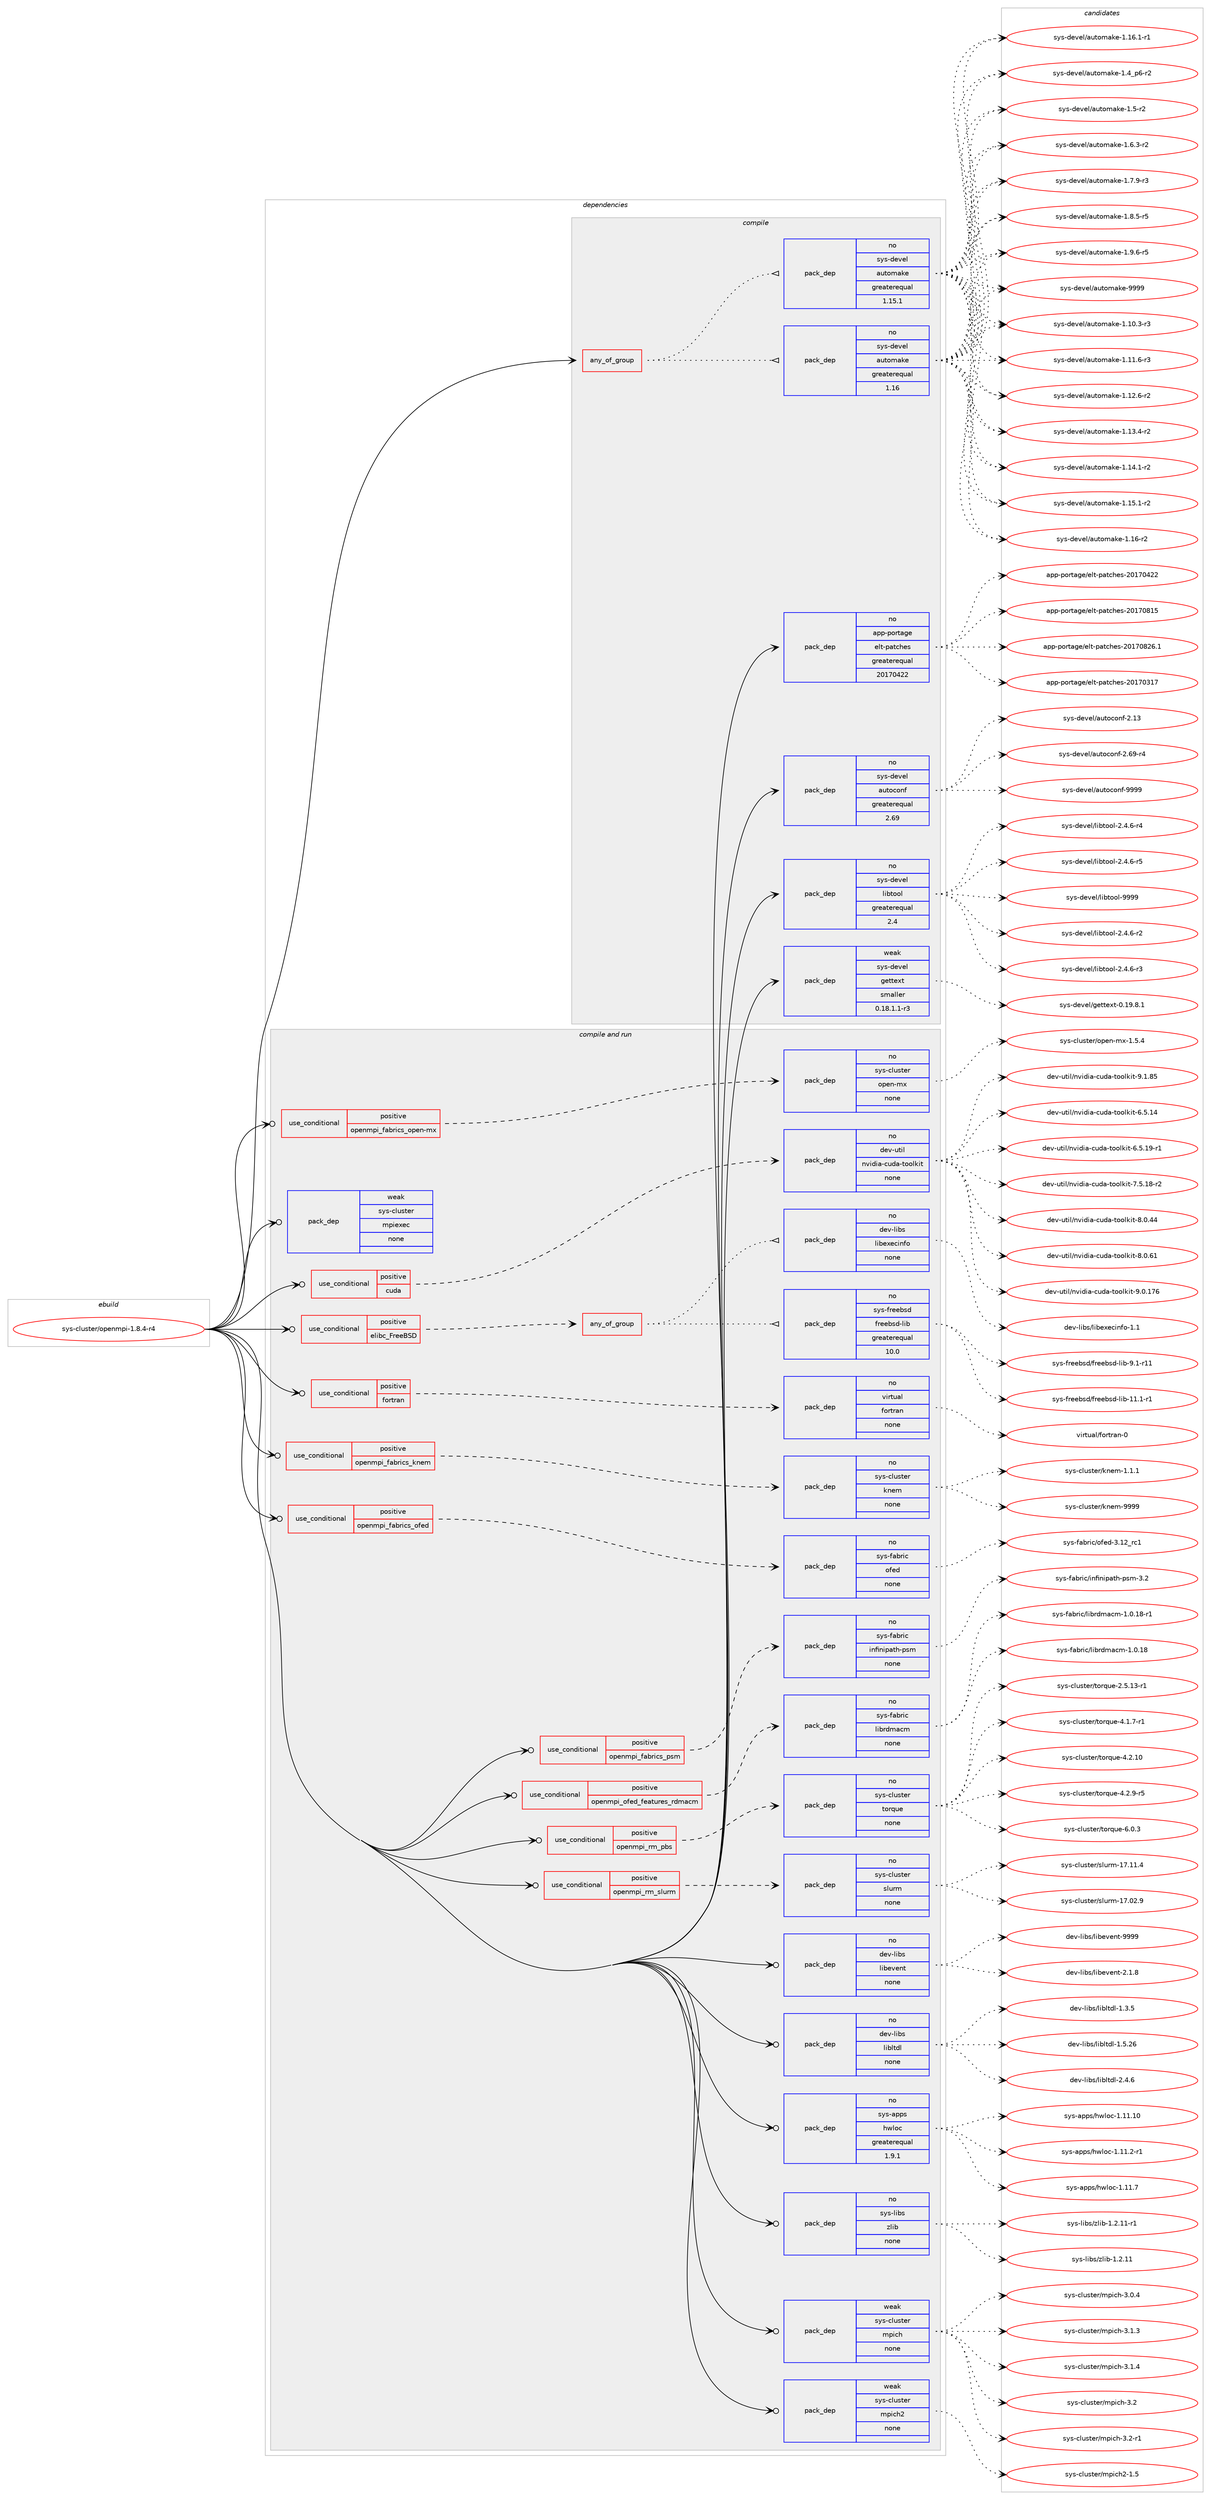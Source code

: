 digraph prolog {

# *************
# Graph options
# *************

newrank=true;
concentrate=true;
compound=true;
graph [rankdir=LR,fontname=Helvetica,fontsize=10,ranksep=1.5];#, ranksep=2.5, nodesep=0.2];
edge  [arrowhead=vee];
node  [fontname=Helvetica,fontsize=10];

# **********
# The ebuild
# **********

subgraph cluster_leftcol {
color=gray;
rank=same;
label=<<i>ebuild</i>>;
id [label="sys-cluster/openmpi-1.8.4-r4", color=red, width=4, href="../sys-cluster/openmpi-1.8.4-r4.svg"];
}

# ****************
# The dependencies
# ****************

subgraph cluster_midcol {
color=gray;
label=<<i>dependencies</i>>;
subgraph cluster_compile {
fillcolor="#eeeeee";
style=filled;
label=<<i>compile</i>>;
subgraph any62 {
dependency6572 [label=<<TABLE BORDER="0" CELLBORDER="1" CELLSPACING="0" CELLPADDING="4"><TR><TD CELLPADDING="10">any_of_group</TD></TR></TABLE>>, shape=none, color=red];subgraph pack5902 {
dependency6573 [label=<<TABLE BORDER="0" CELLBORDER="1" CELLSPACING="0" CELLPADDING="4" WIDTH="220"><TR><TD ROWSPAN="6" CELLPADDING="30">pack_dep</TD></TR><TR><TD WIDTH="110">no</TD></TR><TR><TD>sys-devel</TD></TR><TR><TD>automake</TD></TR><TR><TD>greaterequal</TD></TR><TR><TD>1.16</TD></TR></TABLE>>, shape=none, color=blue];
}
dependency6572:e -> dependency6573:w [weight=20,style="dotted",arrowhead="oinv"];
subgraph pack5903 {
dependency6574 [label=<<TABLE BORDER="0" CELLBORDER="1" CELLSPACING="0" CELLPADDING="4" WIDTH="220"><TR><TD ROWSPAN="6" CELLPADDING="30">pack_dep</TD></TR><TR><TD WIDTH="110">no</TD></TR><TR><TD>sys-devel</TD></TR><TR><TD>automake</TD></TR><TR><TD>greaterequal</TD></TR><TR><TD>1.15.1</TD></TR></TABLE>>, shape=none, color=blue];
}
dependency6572:e -> dependency6574:w [weight=20,style="dotted",arrowhead="oinv"];
}
id:e -> dependency6572:w [weight=20,style="solid",arrowhead="vee"];
subgraph pack5904 {
dependency6575 [label=<<TABLE BORDER="0" CELLBORDER="1" CELLSPACING="0" CELLPADDING="4" WIDTH="220"><TR><TD ROWSPAN="6" CELLPADDING="30">pack_dep</TD></TR><TR><TD WIDTH="110">no</TD></TR><TR><TD>app-portage</TD></TR><TR><TD>elt-patches</TD></TR><TR><TD>greaterequal</TD></TR><TR><TD>20170422</TD></TR></TABLE>>, shape=none, color=blue];
}
id:e -> dependency6575:w [weight=20,style="solid",arrowhead="vee"];
subgraph pack5905 {
dependency6576 [label=<<TABLE BORDER="0" CELLBORDER="1" CELLSPACING="0" CELLPADDING="4" WIDTH="220"><TR><TD ROWSPAN="6" CELLPADDING="30">pack_dep</TD></TR><TR><TD WIDTH="110">no</TD></TR><TR><TD>sys-devel</TD></TR><TR><TD>autoconf</TD></TR><TR><TD>greaterequal</TD></TR><TR><TD>2.69</TD></TR></TABLE>>, shape=none, color=blue];
}
id:e -> dependency6576:w [weight=20,style="solid",arrowhead="vee"];
subgraph pack5906 {
dependency6577 [label=<<TABLE BORDER="0" CELLBORDER="1" CELLSPACING="0" CELLPADDING="4" WIDTH="220"><TR><TD ROWSPAN="6" CELLPADDING="30">pack_dep</TD></TR><TR><TD WIDTH="110">no</TD></TR><TR><TD>sys-devel</TD></TR><TR><TD>libtool</TD></TR><TR><TD>greaterequal</TD></TR><TR><TD>2.4</TD></TR></TABLE>>, shape=none, color=blue];
}
id:e -> dependency6577:w [weight=20,style="solid",arrowhead="vee"];
subgraph pack5907 {
dependency6578 [label=<<TABLE BORDER="0" CELLBORDER="1" CELLSPACING="0" CELLPADDING="4" WIDTH="220"><TR><TD ROWSPAN="6" CELLPADDING="30">pack_dep</TD></TR><TR><TD WIDTH="110">weak</TD></TR><TR><TD>sys-devel</TD></TR><TR><TD>gettext</TD></TR><TR><TD>smaller</TD></TR><TR><TD>0.18.1.1-r3</TD></TR></TABLE>>, shape=none, color=blue];
}
id:e -> dependency6578:w [weight=20,style="solid",arrowhead="vee"];
}
subgraph cluster_compileandrun {
fillcolor="#eeeeee";
style=filled;
label=<<i>compile and run</i>>;
subgraph cond609 {
dependency6579 [label=<<TABLE BORDER="0" CELLBORDER="1" CELLSPACING="0" CELLPADDING="4"><TR><TD ROWSPAN="3" CELLPADDING="10">use_conditional</TD></TR><TR><TD>positive</TD></TR><TR><TD>cuda</TD></TR></TABLE>>, shape=none, color=red];
subgraph pack5908 {
dependency6580 [label=<<TABLE BORDER="0" CELLBORDER="1" CELLSPACING="0" CELLPADDING="4" WIDTH="220"><TR><TD ROWSPAN="6" CELLPADDING="30">pack_dep</TD></TR><TR><TD WIDTH="110">no</TD></TR><TR><TD>dev-util</TD></TR><TR><TD>nvidia-cuda-toolkit</TD></TR><TR><TD>none</TD></TR><TR><TD></TD></TR></TABLE>>, shape=none, color=blue];
}
dependency6579:e -> dependency6580:w [weight=20,style="dashed",arrowhead="vee"];
}
id:e -> dependency6579:w [weight=20,style="solid",arrowhead="odotvee"];
subgraph cond610 {
dependency6581 [label=<<TABLE BORDER="0" CELLBORDER="1" CELLSPACING="0" CELLPADDING="4"><TR><TD ROWSPAN="3" CELLPADDING="10">use_conditional</TD></TR><TR><TD>positive</TD></TR><TR><TD>elibc_FreeBSD</TD></TR></TABLE>>, shape=none, color=red];
subgraph any63 {
dependency6582 [label=<<TABLE BORDER="0" CELLBORDER="1" CELLSPACING="0" CELLPADDING="4"><TR><TD CELLPADDING="10">any_of_group</TD></TR></TABLE>>, shape=none, color=red];subgraph pack5909 {
dependency6583 [label=<<TABLE BORDER="0" CELLBORDER="1" CELLSPACING="0" CELLPADDING="4" WIDTH="220"><TR><TD ROWSPAN="6" CELLPADDING="30">pack_dep</TD></TR><TR><TD WIDTH="110">no</TD></TR><TR><TD>dev-libs</TD></TR><TR><TD>libexecinfo</TD></TR><TR><TD>none</TD></TR><TR><TD></TD></TR></TABLE>>, shape=none, color=blue];
}
dependency6582:e -> dependency6583:w [weight=20,style="dotted",arrowhead="oinv"];
subgraph pack5910 {
dependency6584 [label=<<TABLE BORDER="0" CELLBORDER="1" CELLSPACING="0" CELLPADDING="4" WIDTH="220"><TR><TD ROWSPAN="6" CELLPADDING="30">pack_dep</TD></TR><TR><TD WIDTH="110">no</TD></TR><TR><TD>sys-freebsd</TD></TR><TR><TD>freebsd-lib</TD></TR><TR><TD>greaterequal</TD></TR><TR><TD>10.0</TD></TR></TABLE>>, shape=none, color=blue];
}
dependency6582:e -> dependency6584:w [weight=20,style="dotted",arrowhead="oinv"];
}
dependency6581:e -> dependency6582:w [weight=20,style="dashed",arrowhead="vee"];
}
id:e -> dependency6581:w [weight=20,style="solid",arrowhead="odotvee"];
subgraph cond611 {
dependency6585 [label=<<TABLE BORDER="0" CELLBORDER="1" CELLSPACING="0" CELLPADDING="4"><TR><TD ROWSPAN="3" CELLPADDING="10">use_conditional</TD></TR><TR><TD>positive</TD></TR><TR><TD>fortran</TD></TR></TABLE>>, shape=none, color=red];
subgraph pack5911 {
dependency6586 [label=<<TABLE BORDER="0" CELLBORDER="1" CELLSPACING="0" CELLPADDING="4" WIDTH="220"><TR><TD ROWSPAN="6" CELLPADDING="30">pack_dep</TD></TR><TR><TD WIDTH="110">no</TD></TR><TR><TD>virtual</TD></TR><TR><TD>fortran</TD></TR><TR><TD>none</TD></TR><TR><TD></TD></TR></TABLE>>, shape=none, color=blue];
}
dependency6585:e -> dependency6586:w [weight=20,style="dashed",arrowhead="vee"];
}
id:e -> dependency6585:w [weight=20,style="solid",arrowhead="odotvee"];
subgraph cond612 {
dependency6587 [label=<<TABLE BORDER="0" CELLBORDER="1" CELLSPACING="0" CELLPADDING="4"><TR><TD ROWSPAN="3" CELLPADDING="10">use_conditional</TD></TR><TR><TD>positive</TD></TR><TR><TD>openmpi_fabrics_knem</TD></TR></TABLE>>, shape=none, color=red];
subgraph pack5912 {
dependency6588 [label=<<TABLE BORDER="0" CELLBORDER="1" CELLSPACING="0" CELLPADDING="4" WIDTH="220"><TR><TD ROWSPAN="6" CELLPADDING="30">pack_dep</TD></TR><TR><TD WIDTH="110">no</TD></TR><TR><TD>sys-cluster</TD></TR><TR><TD>knem</TD></TR><TR><TD>none</TD></TR><TR><TD></TD></TR></TABLE>>, shape=none, color=blue];
}
dependency6587:e -> dependency6588:w [weight=20,style="dashed",arrowhead="vee"];
}
id:e -> dependency6587:w [weight=20,style="solid",arrowhead="odotvee"];
subgraph cond613 {
dependency6589 [label=<<TABLE BORDER="0" CELLBORDER="1" CELLSPACING="0" CELLPADDING="4"><TR><TD ROWSPAN="3" CELLPADDING="10">use_conditional</TD></TR><TR><TD>positive</TD></TR><TR><TD>openmpi_fabrics_ofed</TD></TR></TABLE>>, shape=none, color=red];
subgraph pack5913 {
dependency6590 [label=<<TABLE BORDER="0" CELLBORDER="1" CELLSPACING="0" CELLPADDING="4" WIDTH="220"><TR><TD ROWSPAN="6" CELLPADDING="30">pack_dep</TD></TR><TR><TD WIDTH="110">no</TD></TR><TR><TD>sys-fabric</TD></TR><TR><TD>ofed</TD></TR><TR><TD>none</TD></TR><TR><TD></TD></TR></TABLE>>, shape=none, color=blue];
}
dependency6589:e -> dependency6590:w [weight=20,style="dashed",arrowhead="vee"];
}
id:e -> dependency6589:w [weight=20,style="solid",arrowhead="odotvee"];
subgraph cond614 {
dependency6591 [label=<<TABLE BORDER="0" CELLBORDER="1" CELLSPACING="0" CELLPADDING="4"><TR><TD ROWSPAN="3" CELLPADDING="10">use_conditional</TD></TR><TR><TD>positive</TD></TR><TR><TD>openmpi_fabrics_open-mx</TD></TR></TABLE>>, shape=none, color=red];
subgraph pack5914 {
dependency6592 [label=<<TABLE BORDER="0" CELLBORDER="1" CELLSPACING="0" CELLPADDING="4" WIDTH="220"><TR><TD ROWSPAN="6" CELLPADDING="30">pack_dep</TD></TR><TR><TD WIDTH="110">no</TD></TR><TR><TD>sys-cluster</TD></TR><TR><TD>open-mx</TD></TR><TR><TD>none</TD></TR><TR><TD></TD></TR></TABLE>>, shape=none, color=blue];
}
dependency6591:e -> dependency6592:w [weight=20,style="dashed",arrowhead="vee"];
}
id:e -> dependency6591:w [weight=20,style="solid",arrowhead="odotvee"];
subgraph cond615 {
dependency6593 [label=<<TABLE BORDER="0" CELLBORDER="1" CELLSPACING="0" CELLPADDING="4"><TR><TD ROWSPAN="3" CELLPADDING="10">use_conditional</TD></TR><TR><TD>positive</TD></TR><TR><TD>openmpi_fabrics_psm</TD></TR></TABLE>>, shape=none, color=red];
subgraph pack5915 {
dependency6594 [label=<<TABLE BORDER="0" CELLBORDER="1" CELLSPACING="0" CELLPADDING="4" WIDTH="220"><TR><TD ROWSPAN="6" CELLPADDING="30">pack_dep</TD></TR><TR><TD WIDTH="110">no</TD></TR><TR><TD>sys-fabric</TD></TR><TR><TD>infinipath-psm</TD></TR><TR><TD>none</TD></TR><TR><TD></TD></TR></TABLE>>, shape=none, color=blue];
}
dependency6593:e -> dependency6594:w [weight=20,style="dashed",arrowhead="vee"];
}
id:e -> dependency6593:w [weight=20,style="solid",arrowhead="odotvee"];
subgraph cond616 {
dependency6595 [label=<<TABLE BORDER="0" CELLBORDER="1" CELLSPACING="0" CELLPADDING="4"><TR><TD ROWSPAN="3" CELLPADDING="10">use_conditional</TD></TR><TR><TD>positive</TD></TR><TR><TD>openmpi_ofed_features_rdmacm</TD></TR></TABLE>>, shape=none, color=red];
subgraph pack5916 {
dependency6596 [label=<<TABLE BORDER="0" CELLBORDER="1" CELLSPACING="0" CELLPADDING="4" WIDTH="220"><TR><TD ROWSPAN="6" CELLPADDING="30">pack_dep</TD></TR><TR><TD WIDTH="110">no</TD></TR><TR><TD>sys-fabric</TD></TR><TR><TD>librdmacm</TD></TR><TR><TD>none</TD></TR><TR><TD></TD></TR></TABLE>>, shape=none, color=blue];
}
dependency6595:e -> dependency6596:w [weight=20,style="dashed",arrowhead="vee"];
}
id:e -> dependency6595:w [weight=20,style="solid",arrowhead="odotvee"];
subgraph cond617 {
dependency6597 [label=<<TABLE BORDER="0" CELLBORDER="1" CELLSPACING="0" CELLPADDING="4"><TR><TD ROWSPAN="3" CELLPADDING="10">use_conditional</TD></TR><TR><TD>positive</TD></TR><TR><TD>openmpi_rm_pbs</TD></TR></TABLE>>, shape=none, color=red];
subgraph pack5917 {
dependency6598 [label=<<TABLE BORDER="0" CELLBORDER="1" CELLSPACING="0" CELLPADDING="4" WIDTH="220"><TR><TD ROWSPAN="6" CELLPADDING="30">pack_dep</TD></TR><TR><TD WIDTH="110">no</TD></TR><TR><TD>sys-cluster</TD></TR><TR><TD>torque</TD></TR><TR><TD>none</TD></TR><TR><TD></TD></TR></TABLE>>, shape=none, color=blue];
}
dependency6597:e -> dependency6598:w [weight=20,style="dashed",arrowhead="vee"];
}
id:e -> dependency6597:w [weight=20,style="solid",arrowhead="odotvee"];
subgraph cond618 {
dependency6599 [label=<<TABLE BORDER="0" CELLBORDER="1" CELLSPACING="0" CELLPADDING="4"><TR><TD ROWSPAN="3" CELLPADDING="10">use_conditional</TD></TR><TR><TD>positive</TD></TR><TR><TD>openmpi_rm_slurm</TD></TR></TABLE>>, shape=none, color=red];
subgraph pack5918 {
dependency6600 [label=<<TABLE BORDER="0" CELLBORDER="1" CELLSPACING="0" CELLPADDING="4" WIDTH="220"><TR><TD ROWSPAN="6" CELLPADDING="30">pack_dep</TD></TR><TR><TD WIDTH="110">no</TD></TR><TR><TD>sys-cluster</TD></TR><TR><TD>slurm</TD></TR><TR><TD>none</TD></TR><TR><TD></TD></TR></TABLE>>, shape=none, color=blue];
}
dependency6599:e -> dependency6600:w [weight=20,style="dashed",arrowhead="vee"];
}
id:e -> dependency6599:w [weight=20,style="solid",arrowhead="odotvee"];
subgraph pack5919 {
dependency6601 [label=<<TABLE BORDER="0" CELLBORDER="1" CELLSPACING="0" CELLPADDING="4" WIDTH="220"><TR><TD ROWSPAN="6" CELLPADDING="30">pack_dep</TD></TR><TR><TD WIDTH="110">no</TD></TR><TR><TD>dev-libs</TD></TR><TR><TD>libevent</TD></TR><TR><TD>none</TD></TR><TR><TD></TD></TR></TABLE>>, shape=none, color=blue];
}
id:e -> dependency6601:w [weight=20,style="solid",arrowhead="odotvee"];
subgraph pack5920 {
dependency6602 [label=<<TABLE BORDER="0" CELLBORDER="1" CELLSPACING="0" CELLPADDING="4" WIDTH="220"><TR><TD ROWSPAN="6" CELLPADDING="30">pack_dep</TD></TR><TR><TD WIDTH="110">no</TD></TR><TR><TD>dev-libs</TD></TR><TR><TD>libltdl</TD></TR><TR><TD>none</TD></TR><TR><TD></TD></TR></TABLE>>, shape=none, color=blue];
}
id:e -> dependency6602:w [weight=20,style="solid",arrowhead="odotvee"];
subgraph pack5921 {
dependency6603 [label=<<TABLE BORDER="0" CELLBORDER="1" CELLSPACING="0" CELLPADDING="4" WIDTH="220"><TR><TD ROWSPAN="6" CELLPADDING="30">pack_dep</TD></TR><TR><TD WIDTH="110">no</TD></TR><TR><TD>sys-apps</TD></TR><TR><TD>hwloc</TD></TR><TR><TD>greaterequal</TD></TR><TR><TD>1.9.1</TD></TR></TABLE>>, shape=none, color=blue];
}
id:e -> dependency6603:w [weight=20,style="solid",arrowhead="odotvee"];
subgraph pack5922 {
dependency6604 [label=<<TABLE BORDER="0" CELLBORDER="1" CELLSPACING="0" CELLPADDING="4" WIDTH="220"><TR><TD ROWSPAN="6" CELLPADDING="30">pack_dep</TD></TR><TR><TD WIDTH="110">no</TD></TR><TR><TD>sys-libs</TD></TR><TR><TD>zlib</TD></TR><TR><TD>none</TD></TR><TR><TD></TD></TR></TABLE>>, shape=none, color=blue];
}
id:e -> dependency6604:w [weight=20,style="solid",arrowhead="odotvee"];
subgraph pack5923 {
dependency6605 [label=<<TABLE BORDER="0" CELLBORDER="1" CELLSPACING="0" CELLPADDING="4" WIDTH="220"><TR><TD ROWSPAN="6" CELLPADDING="30">pack_dep</TD></TR><TR><TD WIDTH="110">weak</TD></TR><TR><TD>sys-cluster</TD></TR><TR><TD>mpich</TD></TR><TR><TD>none</TD></TR><TR><TD></TD></TR></TABLE>>, shape=none, color=blue];
}
id:e -> dependency6605:w [weight=20,style="solid",arrowhead="odotvee"];
subgraph pack5924 {
dependency6606 [label=<<TABLE BORDER="0" CELLBORDER="1" CELLSPACING="0" CELLPADDING="4" WIDTH="220"><TR><TD ROWSPAN="6" CELLPADDING="30">pack_dep</TD></TR><TR><TD WIDTH="110">weak</TD></TR><TR><TD>sys-cluster</TD></TR><TR><TD>mpich2</TD></TR><TR><TD>none</TD></TR><TR><TD></TD></TR></TABLE>>, shape=none, color=blue];
}
id:e -> dependency6606:w [weight=20,style="solid",arrowhead="odotvee"];
subgraph pack5925 {
dependency6607 [label=<<TABLE BORDER="0" CELLBORDER="1" CELLSPACING="0" CELLPADDING="4" WIDTH="220"><TR><TD ROWSPAN="6" CELLPADDING="30">pack_dep</TD></TR><TR><TD WIDTH="110">weak</TD></TR><TR><TD>sys-cluster</TD></TR><TR><TD>mpiexec</TD></TR><TR><TD>none</TD></TR><TR><TD></TD></TR></TABLE>>, shape=none, color=blue];
}
id:e -> dependency6607:w [weight=20,style="solid",arrowhead="odotvee"];
}
subgraph cluster_run {
fillcolor="#eeeeee";
style=filled;
label=<<i>run</i>>;
}
}

# **************
# The candidates
# **************

subgraph cluster_choices {
rank=same;
color=gray;
label=<<i>candidates</i>>;

subgraph choice5902 {
color=black;
nodesep=1;
choice11512111545100101118101108479711711611110997107101454946494846514511451 [label="sys-devel/automake-1.10.3-r3", color=red, width=4,href="../sys-devel/automake-1.10.3-r3.svg"];
choice11512111545100101118101108479711711611110997107101454946494946544511451 [label="sys-devel/automake-1.11.6-r3", color=red, width=4,href="../sys-devel/automake-1.11.6-r3.svg"];
choice11512111545100101118101108479711711611110997107101454946495046544511450 [label="sys-devel/automake-1.12.6-r2", color=red, width=4,href="../sys-devel/automake-1.12.6-r2.svg"];
choice11512111545100101118101108479711711611110997107101454946495146524511450 [label="sys-devel/automake-1.13.4-r2", color=red, width=4,href="../sys-devel/automake-1.13.4-r2.svg"];
choice11512111545100101118101108479711711611110997107101454946495246494511450 [label="sys-devel/automake-1.14.1-r2", color=red, width=4,href="../sys-devel/automake-1.14.1-r2.svg"];
choice11512111545100101118101108479711711611110997107101454946495346494511450 [label="sys-devel/automake-1.15.1-r2", color=red, width=4,href="../sys-devel/automake-1.15.1-r2.svg"];
choice1151211154510010111810110847971171161111099710710145494649544511450 [label="sys-devel/automake-1.16-r2", color=red, width=4,href="../sys-devel/automake-1.16-r2.svg"];
choice11512111545100101118101108479711711611110997107101454946495446494511449 [label="sys-devel/automake-1.16.1-r1", color=red, width=4,href="../sys-devel/automake-1.16.1-r1.svg"];
choice115121115451001011181011084797117116111109971071014549465295112544511450 [label="sys-devel/automake-1.4_p6-r2", color=red, width=4,href="../sys-devel/automake-1.4_p6-r2.svg"];
choice11512111545100101118101108479711711611110997107101454946534511450 [label="sys-devel/automake-1.5-r2", color=red, width=4,href="../sys-devel/automake-1.5-r2.svg"];
choice115121115451001011181011084797117116111109971071014549465446514511450 [label="sys-devel/automake-1.6.3-r2", color=red, width=4,href="../sys-devel/automake-1.6.3-r2.svg"];
choice115121115451001011181011084797117116111109971071014549465546574511451 [label="sys-devel/automake-1.7.9-r3", color=red, width=4,href="../sys-devel/automake-1.7.9-r3.svg"];
choice115121115451001011181011084797117116111109971071014549465646534511453 [label="sys-devel/automake-1.8.5-r5", color=red, width=4,href="../sys-devel/automake-1.8.5-r5.svg"];
choice115121115451001011181011084797117116111109971071014549465746544511453 [label="sys-devel/automake-1.9.6-r5", color=red, width=4,href="../sys-devel/automake-1.9.6-r5.svg"];
choice115121115451001011181011084797117116111109971071014557575757 [label="sys-devel/automake-9999", color=red, width=4,href="../sys-devel/automake-9999.svg"];
dependency6573:e -> choice11512111545100101118101108479711711611110997107101454946494846514511451:w [style=dotted,weight="100"];
dependency6573:e -> choice11512111545100101118101108479711711611110997107101454946494946544511451:w [style=dotted,weight="100"];
dependency6573:e -> choice11512111545100101118101108479711711611110997107101454946495046544511450:w [style=dotted,weight="100"];
dependency6573:e -> choice11512111545100101118101108479711711611110997107101454946495146524511450:w [style=dotted,weight="100"];
dependency6573:e -> choice11512111545100101118101108479711711611110997107101454946495246494511450:w [style=dotted,weight="100"];
dependency6573:e -> choice11512111545100101118101108479711711611110997107101454946495346494511450:w [style=dotted,weight="100"];
dependency6573:e -> choice1151211154510010111810110847971171161111099710710145494649544511450:w [style=dotted,weight="100"];
dependency6573:e -> choice11512111545100101118101108479711711611110997107101454946495446494511449:w [style=dotted,weight="100"];
dependency6573:e -> choice115121115451001011181011084797117116111109971071014549465295112544511450:w [style=dotted,weight="100"];
dependency6573:e -> choice11512111545100101118101108479711711611110997107101454946534511450:w [style=dotted,weight="100"];
dependency6573:e -> choice115121115451001011181011084797117116111109971071014549465446514511450:w [style=dotted,weight="100"];
dependency6573:e -> choice115121115451001011181011084797117116111109971071014549465546574511451:w [style=dotted,weight="100"];
dependency6573:e -> choice115121115451001011181011084797117116111109971071014549465646534511453:w [style=dotted,weight="100"];
dependency6573:e -> choice115121115451001011181011084797117116111109971071014549465746544511453:w [style=dotted,weight="100"];
dependency6573:e -> choice115121115451001011181011084797117116111109971071014557575757:w [style=dotted,weight="100"];
}
subgraph choice5903 {
color=black;
nodesep=1;
choice11512111545100101118101108479711711611110997107101454946494846514511451 [label="sys-devel/automake-1.10.3-r3", color=red, width=4,href="../sys-devel/automake-1.10.3-r3.svg"];
choice11512111545100101118101108479711711611110997107101454946494946544511451 [label="sys-devel/automake-1.11.6-r3", color=red, width=4,href="../sys-devel/automake-1.11.6-r3.svg"];
choice11512111545100101118101108479711711611110997107101454946495046544511450 [label="sys-devel/automake-1.12.6-r2", color=red, width=4,href="../sys-devel/automake-1.12.6-r2.svg"];
choice11512111545100101118101108479711711611110997107101454946495146524511450 [label="sys-devel/automake-1.13.4-r2", color=red, width=4,href="../sys-devel/automake-1.13.4-r2.svg"];
choice11512111545100101118101108479711711611110997107101454946495246494511450 [label="sys-devel/automake-1.14.1-r2", color=red, width=4,href="../sys-devel/automake-1.14.1-r2.svg"];
choice11512111545100101118101108479711711611110997107101454946495346494511450 [label="sys-devel/automake-1.15.1-r2", color=red, width=4,href="../sys-devel/automake-1.15.1-r2.svg"];
choice1151211154510010111810110847971171161111099710710145494649544511450 [label="sys-devel/automake-1.16-r2", color=red, width=4,href="../sys-devel/automake-1.16-r2.svg"];
choice11512111545100101118101108479711711611110997107101454946495446494511449 [label="sys-devel/automake-1.16.1-r1", color=red, width=4,href="../sys-devel/automake-1.16.1-r1.svg"];
choice115121115451001011181011084797117116111109971071014549465295112544511450 [label="sys-devel/automake-1.4_p6-r2", color=red, width=4,href="../sys-devel/automake-1.4_p6-r2.svg"];
choice11512111545100101118101108479711711611110997107101454946534511450 [label="sys-devel/automake-1.5-r2", color=red, width=4,href="../sys-devel/automake-1.5-r2.svg"];
choice115121115451001011181011084797117116111109971071014549465446514511450 [label="sys-devel/automake-1.6.3-r2", color=red, width=4,href="../sys-devel/automake-1.6.3-r2.svg"];
choice115121115451001011181011084797117116111109971071014549465546574511451 [label="sys-devel/automake-1.7.9-r3", color=red, width=4,href="../sys-devel/automake-1.7.9-r3.svg"];
choice115121115451001011181011084797117116111109971071014549465646534511453 [label="sys-devel/automake-1.8.5-r5", color=red, width=4,href="../sys-devel/automake-1.8.5-r5.svg"];
choice115121115451001011181011084797117116111109971071014549465746544511453 [label="sys-devel/automake-1.9.6-r5", color=red, width=4,href="../sys-devel/automake-1.9.6-r5.svg"];
choice115121115451001011181011084797117116111109971071014557575757 [label="sys-devel/automake-9999", color=red, width=4,href="../sys-devel/automake-9999.svg"];
dependency6574:e -> choice11512111545100101118101108479711711611110997107101454946494846514511451:w [style=dotted,weight="100"];
dependency6574:e -> choice11512111545100101118101108479711711611110997107101454946494946544511451:w [style=dotted,weight="100"];
dependency6574:e -> choice11512111545100101118101108479711711611110997107101454946495046544511450:w [style=dotted,weight="100"];
dependency6574:e -> choice11512111545100101118101108479711711611110997107101454946495146524511450:w [style=dotted,weight="100"];
dependency6574:e -> choice11512111545100101118101108479711711611110997107101454946495246494511450:w [style=dotted,weight="100"];
dependency6574:e -> choice11512111545100101118101108479711711611110997107101454946495346494511450:w [style=dotted,weight="100"];
dependency6574:e -> choice1151211154510010111810110847971171161111099710710145494649544511450:w [style=dotted,weight="100"];
dependency6574:e -> choice11512111545100101118101108479711711611110997107101454946495446494511449:w [style=dotted,weight="100"];
dependency6574:e -> choice115121115451001011181011084797117116111109971071014549465295112544511450:w [style=dotted,weight="100"];
dependency6574:e -> choice11512111545100101118101108479711711611110997107101454946534511450:w [style=dotted,weight="100"];
dependency6574:e -> choice115121115451001011181011084797117116111109971071014549465446514511450:w [style=dotted,weight="100"];
dependency6574:e -> choice115121115451001011181011084797117116111109971071014549465546574511451:w [style=dotted,weight="100"];
dependency6574:e -> choice115121115451001011181011084797117116111109971071014549465646534511453:w [style=dotted,weight="100"];
dependency6574:e -> choice115121115451001011181011084797117116111109971071014549465746544511453:w [style=dotted,weight="100"];
dependency6574:e -> choice115121115451001011181011084797117116111109971071014557575757:w [style=dotted,weight="100"];
}
subgraph choice5904 {
color=black;
nodesep=1;
choice97112112451121111141169710310147101108116451129711699104101115455048495548514955 [label="app-portage/elt-patches-20170317", color=red, width=4,href="../app-portage/elt-patches-20170317.svg"];
choice97112112451121111141169710310147101108116451129711699104101115455048495548525050 [label="app-portage/elt-patches-20170422", color=red, width=4,href="../app-portage/elt-patches-20170422.svg"];
choice97112112451121111141169710310147101108116451129711699104101115455048495548564953 [label="app-portage/elt-patches-20170815", color=red, width=4,href="../app-portage/elt-patches-20170815.svg"];
choice971121124511211111411697103101471011081164511297116991041011154550484955485650544649 [label="app-portage/elt-patches-20170826.1", color=red, width=4,href="../app-portage/elt-patches-20170826.1.svg"];
dependency6575:e -> choice97112112451121111141169710310147101108116451129711699104101115455048495548514955:w [style=dotted,weight="100"];
dependency6575:e -> choice97112112451121111141169710310147101108116451129711699104101115455048495548525050:w [style=dotted,weight="100"];
dependency6575:e -> choice97112112451121111141169710310147101108116451129711699104101115455048495548564953:w [style=dotted,weight="100"];
dependency6575:e -> choice971121124511211111411697103101471011081164511297116991041011154550484955485650544649:w [style=dotted,weight="100"];
}
subgraph choice5905 {
color=black;
nodesep=1;
choice115121115451001011181011084797117116111991111101024550464951 [label="sys-devel/autoconf-2.13", color=red, width=4,href="../sys-devel/autoconf-2.13.svg"];
choice1151211154510010111810110847971171161119911111010245504654574511452 [label="sys-devel/autoconf-2.69-r4", color=red, width=4,href="../sys-devel/autoconf-2.69-r4.svg"];
choice115121115451001011181011084797117116111991111101024557575757 [label="sys-devel/autoconf-9999", color=red, width=4,href="../sys-devel/autoconf-9999.svg"];
dependency6576:e -> choice115121115451001011181011084797117116111991111101024550464951:w [style=dotted,weight="100"];
dependency6576:e -> choice1151211154510010111810110847971171161119911111010245504654574511452:w [style=dotted,weight="100"];
dependency6576:e -> choice115121115451001011181011084797117116111991111101024557575757:w [style=dotted,weight="100"];
}
subgraph choice5906 {
color=black;
nodesep=1;
choice1151211154510010111810110847108105981161111111084550465246544511450 [label="sys-devel/libtool-2.4.6-r2", color=red, width=4,href="../sys-devel/libtool-2.4.6-r2.svg"];
choice1151211154510010111810110847108105981161111111084550465246544511451 [label="sys-devel/libtool-2.4.6-r3", color=red, width=4,href="../sys-devel/libtool-2.4.6-r3.svg"];
choice1151211154510010111810110847108105981161111111084550465246544511452 [label="sys-devel/libtool-2.4.6-r4", color=red, width=4,href="../sys-devel/libtool-2.4.6-r4.svg"];
choice1151211154510010111810110847108105981161111111084550465246544511453 [label="sys-devel/libtool-2.4.6-r5", color=red, width=4,href="../sys-devel/libtool-2.4.6-r5.svg"];
choice1151211154510010111810110847108105981161111111084557575757 [label="sys-devel/libtool-9999", color=red, width=4,href="../sys-devel/libtool-9999.svg"];
dependency6577:e -> choice1151211154510010111810110847108105981161111111084550465246544511450:w [style=dotted,weight="100"];
dependency6577:e -> choice1151211154510010111810110847108105981161111111084550465246544511451:w [style=dotted,weight="100"];
dependency6577:e -> choice1151211154510010111810110847108105981161111111084550465246544511452:w [style=dotted,weight="100"];
dependency6577:e -> choice1151211154510010111810110847108105981161111111084550465246544511453:w [style=dotted,weight="100"];
dependency6577:e -> choice1151211154510010111810110847108105981161111111084557575757:w [style=dotted,weight="100"];
}
subgraph choice5907 {
color=black;
nodesep=1;
choice1151211154510010111810110847103101116116101120116454846495746564649 [label="sys-devel/gettext-0.19.8.1", color=red, width=4,href="../sys-devel/gettext-0.19.8.1.svg"];
dependency6578:e -> choice1151211154510010111810110847103101116116101120116454846495746564649:w [style=dotted,weight="100"];
}
subgraph choice5908 {
color=black;
nodesep=1;
choice1001011184511711610510847110118105100105974599117100974511611111110810710511645544653464952 [label="dev-util/nvidia-cuda-toolkit-6.5.14", color=red, width=4,href="../dev-util/nvidia-cuda-toolkit-6.5.14.svg"];
choice10010111845117116105108471101181051001059745991171009745116111111108107105116455446534649574511449 [label="dev-util/nvidia-cuda-toolkit-6.5.19-r1", color=red, width=4,href="../dev-util/nvidia-cuda-toolkit-6.5.19-r1.svg"];
choice10010111845117116105108471101181051001059745991171009745116111111108107105116455546534649564511450 [label="dev-util/nvidia-cuda-toolkit-7.5.18-r2", color=red, width=4,href="../dev-util/nvidia-cuda-toolkit-7.5.18-r2.svg"];
choice1001011184511711610510847110118105100105974599117100974511611111110810710511645564648465252 [label="dev-util/nvidia-cuda-toolkit-8.0.44", color=red, width=4,href="../dev-util/nvidia-cuda-toolkit-8.0.44.svg"];
choice1001011184511711610510847110118105100105974599117100974511611111110810710511645564648465449 [label="dev-util/nvidia-cuda-toolkit-8.0.61", color=red, width=4,href="../dev-util/nvidia-cuda-toolkit-8.0.61.svg"];
choice100101118451171161051084711011810510010597459911710097451161111111081071051164557464846495554 [label="dev-util/nvidia-cuda-toolkit-9.0.176", color=red, width=4,href="../dev-util/nvidia-cuda-toolkit-9.0.176.svg"];
choice1001011184511711610510847110118105100105974599117100974511611111110810710511645574649465653 [label="dev-util/nvidia-cuda-toolkit-9.1.85", color=red, width=4,href="../dev-util/nvidia-cuda-toolkit-9.1.85.svg"];
dependency6580:e -> choice1001011184511711610510847110118105100105974599117100974511611111110810710511645544653464952:w [style=dotted,weight="100"];
dependency6580:e -> choice10010111845117116105108471101181051001059745991171009745116111111108107105116455446534649574511449:w [style=dotted,weight="100"];
dependency6580:e -> choice10010111845117116105108471101181051001059745991171009745116111111108107105116455546534649564511450:w [style=dotted,weight="100"];
dependency6580:e -> choice1001011184511711610510847110118105100105974599117100974511611111110810710511645564648465252:w [style=dotted,weight="100"];
dependency6580:e -> choice1001011184511711610510847110118105100105974599117100974511611111110810710511645564648465449:w [style=dotted,weight="100"];
dependency6580:e -> choice100101118451171161051084711011810510010597459911710097451161111111081071051164557464846495554:w [style=dotted,weight="100"];
dependency6580:e -> choice1001011184511711610510847110118105100105974599117100974511611111110810710511645574649465653:w [style=dotted,weight="100"];
}
subgraph choice5909 {
color=black;
nodesep=1;
choice100101118451081059811547108105981011201019910511010211145494649 [label="dev-libs/libexecinfo-1.1", color=red, width=4,href="../dev-libs/libexecinfo-1.1.svg"];
dependency6583:e -> choice100101118451081059811547108105981011201019910511010211145494649:w [style=dotted,weight="100"];
}
subgraph choice5910 {
color=black;
nodesep=1;
choice11512111545102114101101981151004710211410110198115100451081059845494946494511449 [label="sys-freebsd/freebsd-lib-11.1-r1", color=red, width=4,href="../sys-freebsd/freebsd-lib-11.1-r1.svg"];
choice11512111545102114101101981151004710211410110198115100451081059845574649451144949 [label="sys-freebsd/freebsd-lib-9.1-r11", color=red, width=4,href="../sys-freebsd/freebsd-lib-9.1-r11.svg"];
dependency6584:e -> choice11512111545102114101101981151004710211410110198115100451081059845494946494511449:w [style=dotted,weight="100"];
dependency6584:e -> choice11512111545102114101101981151004710211410110198115100451081059845574649451144949:w [style=dotted,weight="100"];
}
subgraph choice5911 {
color=black;
nodesep=1;
choice1181051141161179710847102111114116114971104548 [label="virtual/fortran-0", color=red, width=4,href="../virtual/fortran-0.svg"];
dependency6586:e -> choice1181051141161179710847102111114116114971104548:w [style=dotted,weight="100"];
}
subgraph choice5912 {
color=black;
nodesep=1;
choice115121115459910811711511610111447107110101109454946494649 [label="sys-cluster/knem-1.1.1", color=red, width=4,href="../sys-cluster/knem-1.1.1.svg"];
choice1151211154599108117115116101114471071101011094557575757 [label="sys-cluster/knem-9999", color=red, width=4,href="../sys-cluster/knem-9999.svg"];
dependency6588:e -> choice115121115459910811711511610111447107110101109454946494649:w [style=dotted,weight="100"];
dependency6588:e -> choice1151211154599108117115116101114471071101011094557575757:w [style=dotted,weight="100"];
}
subgraph choice5913 {
color=black;
nodesep=1;
choice11512111545102979811410599471111021011004551464950951149949 [label="sys-fabric/ofed-3.12_rc1", color=red, width=4,href="../sys-fabric/ofed-3.12_rc1.svg"];
dependency6590:e -> choice11512111545102979811410599471111021011004551464950951149949:w [style=dotted,weight="100"];
}
subgraph choice5914 {
color=black;
nodesep=1;
choice11512111545991081171151161011144711111210111045109120454946534652 [label="sys-cluster/open-mx-1.5.4", color=red, width=4,href="../sys-cluster/open-mx-1.5.4.svg"];
dependency6592:e -> choice11512111545991081171151161011144711111210111045109120454946534652:w [style=dotted,weight="100"];
}
subgraph choice5915 {
color=black;
nodesep=1;
choice1151211154510297981141059947105110102105110105112971161044511211510945514650 [label="sys-fabric/infinipath-psm-3.2", color=red, width=4,href="../sys-fabric/infinipath-psm-3.2.svg"];
dependency6594:e -> choice1151211154510297981141059947105110102105110105112971161044511211510945514650:w [style=dotted,weight="100"];
}
subgraph choice5916 {
color=black;
nodesep=1;
choice115121115451029798114105994710810598114100109979910945494648464956 [label="sys-fabric/librdmacm-1.0.18", color=red, width=4,href="../sys-fabric/librdmacm-1.0.18.svg"];
choice1151211154510297981141059947108105981141001099799109454946484649564511449 [label="sys-fabric/librdmacm-1.0.18-r1", color=red, width=4,href="../sys-fabric/librdmacm-1.0.18-r1.svg"];
dependency6596:e -> choice115121115451029798114105994710810598114100109979910945494648464956:w [style=dotted,weight="100"];
dependency6596:e -> choice1151211154510297981141059947108105981141001099799109454946484649564511449:w [style=dotted,weight="100"];
}
subgraph choice5917 {
color=black;
nodesep=1;
choice115121115459910811711511610111447116111114113117101455046534649514511449 [label="sys-cluster/torque-2.5.13-r1", color=red, width=4,href="../sys-cluster/torque-2.5.13-r1.svg"];
choice1151211154599108117115116101114471161111141131171014552464946554511449 [label="sys-cluster/torque-4.1.7-r1", color=red, width=4,href="../sys-cluster/torque-4.1.7-r1.svg"];
choice11512111545991081171151161011144711611111411311710145524650464948 [label="sys-cluster/torque-4.2.10", color=red, width=4,href="../sys-cluster/torque-4.2.10.svg"];
choice1151211154599108117115116101114471161111141131171014552465046574511453 [label="sys-cluster/torque-4.2.9-r5", color=red, width=4,href="../sys-cluster/torque-4.2.9-r5.svg"];
choice115121115459910811711511610111447116111114113117101455446484651 [label="sys-cluster/torque-6.0.3", color=red, width=4,href="../sys-cluster/torque-6.0.3.svg"];
dependency6598:e -> choice115121115459910811711511610111447116111114113117101455046534649514511449:w [style=dotted,weight="100"];
dependency6598:e -> choice1151211154599108117115116101114471161111141131171014552464946554511449:w [style=dotted,weight="100"];
dependency6598:e -> choice11512111545991081171151161011144711611111411311710145524650464948:w [style=dotted,weight="100"];
dependency6598:e -> choice1151211154599108117115116101114471161111141131171014552465046574511453:w [style=dotted,weight="100"];
dependency6598:e -> choice115121115459910811711511610111447116111114113117101455446484651:w [style=dotted,weight="100"];
}
subgraph choice5918 {
color=black;
nodesep=1;
choice1151211154599108117115116101114471151081171141094549554648504657 [label="sys-cluster/slurm-17.02.9", color=red, width=4,href="../sys-cluster/slurm-17.02.9.svg"];
choice1151211154599108117115116101114471151081171141094549554649494652 [label="sys-cluster/slurm-17.11.4", color=red, width=4,href="../sys-cluster/slurm-17.11.4.svg"];
dependency6600:e -> choice1151211154599108117115116101114471151081171141094549554648504657:w [style=dotted,weight="100"];
dependency6600:e -> choice1151211154599108117115116101114471151081171141094549554649494652:w [style=dotted,weight="100"];
}
subgraph choice5919 {
color=black;
nodesep=1;
choice10010111845108105981154710810598101118101110116455046494656 [label="dev-libs/libevent-2.1.8", color=red, width=4,href="../dev-libs/libevent-2.1.8.svg"];
choice100101118451081059811547108105981011181011101164557575757 [label="dev-libs/libevent-9999", color=red, width=4,href="../dev-libs/libevent-9999.svg"];
dependency6601:e -> choice10010111845108105981154710810598101118101110116455046494656:w [style=dotted,weight="100"];
dependency6601:e -> choice100101118451081059811547108105981011181011101164557575757:w [style=dotted,weight="100"];
}
subgraph choice5920 {
color=black;
nodesep=1;
choice10010111845108105981154710810598108116100108454946514653 [label="dev-libs/libltdl-1.3.5", color=red, width=4,href="../dev-libs/libltdl-1.3.5.svg"];
choice1001011184510810598115471081059810811610010845494653465054 [label="dev-libs/libltdl-1.5.26", color=red, width=4,href="../dev-libs/libltdl-1.5.26.svg"];
choice10010111845108105981154710810598108116100108455046524654 [label="dev-libs/libltdl-2.4.6", color=red, width=4,href="../dev-libs/libltdl-2.4.6.svg"];
dependency6602:e -> choice10010111845108105981154710810598108116100108454946514653:w [style=dotted,weight="100"];
dependency6602:e -> choice1001011184510810598115471081059810811610010845494653465054:w [style=dotted,weight="100"];
dependency6602:e -> choice10010111845108105981154710810598108116100108455046524654:w [style=dotted,weight="100"];
}
subgraph choice5921 {
color=black;
nodesep=1;
choice115121115459711211211547104119108111994549464949464948 [label="sys-apps/hwloc-1.11.10", color=red, width=4,href="../sys-apps/hwloc-1.11.10.svg"];
choice11512111545971121121154710411910811199454946494946504511449 [label="sys-apps/hwloc-1.11.2-r1", color=red, width=4,href="../sys-apps/hwloc-1.11.2-r1.svg"];
choice1151211154597112112115471041191081119945494649494655 [label="sys-apps/hwloc-1.11.7", color=red, width=4,href="../sys-apps/hwloc-1.11.7.svg"];
dependency6603:e -> choice115121115459711211211547104119108111994549464949464948:w [style=dotted,weight="100"];
dependency6603:e -> choice11512111545971121121154710411910811199454946494946504511449:w [style=dotted,weight="100"];
dependency6603:e -> choice1151211154597112112115471041191081119945494649494655:w [style=dotted,weight="100"];
}
subgraph choice5922 {
color=black;
nodesep=1;
choice1151211154510810598115471221081059845494650464949 [label="sys-libs/zlib-1.2.11", color=red, width=4,href="../sys-libs/zlib-1.2.11.svg"];
choice11512111545108105981154712210810598454946504649494511449 [label="sys-libs/zlib-1.2.11-r1", color=red, width=4,href="../sys-libs/zlib-1.2.11-r1.svg"];
dependency6604:e -> choice1151211154510810598115471221081059845494650464949:w [style=dotted,weight="100"];
dependency6604:e -> choice11512111545108105981154712210810598454946504649494511449:w [style=dotted,weight="100"];
}
subgraph choice5923 {
color=black;
nodesep=1;
choice11512111545991081171151161011144710911210599104455146484652 [label="sys-cluster/mpich-3.0.4", color=red, width=4,href="../sys-cluster/mpich-3.0.4.svg"];
choice11512111545991081171151161011144710911210599104455146494651 [label="sys-cluster/mpich-3.1.3", color=red, width=4,href="../sys-cluster/mpich-3.1.3.svg"];
choice11512111545991081171151161011144710911210599104455146494652 [label="sys-cluster/mpich-3.1.4", color=red, width=4,href="../sys-cluster/mpich-3.1.4.svg"];
choice1151211154599108117115116101114471091121059910445514650 [label="sys-cluster/mpich-3.2", color=red, width=4,href="../sys-cluster/mpich-3.2.svg"];
choice11512111545991081171151161011144710911210599104455146504511449 [label="sys-cluster/mpich-3.2-r1", color=red, width=4,href="../sys-cluster/mpich-3.2-r1.svg"];
dependency6605:e -> choice11512111545991081171151161011144710911210599104455146484652:w [style=dotted,weight="100"];
dependency6605:e -> choice11512111545991081171151161011144710911210599104455146494651:w [style=dotted,weight="100"];
dependency6605:e -> choice11512111545991081171151161011144710911210599104455146494652:w [style=dotted,weight="100"];
dependency6605:e -> choice1151211154599108117115116101114471091121059910445514650:w [style=dotted,weight="100"];
dependency6605:e -> choice11512111545991081171151161011144710911210599104455146504511449:w [style=dotted,weight="100"];
}
subgraph choice5924 {
color=black;
nodesep=1;
choice115121115459910811711511610111447109112105991045045494653 [label="sys-cluster/mpich2-1.5", color=red, width=4,href="../sys-cluster/mpich2-1.5.svg"];
dependency6606:e -> choice115121115459910811711511610111447109112105991045045494653:w [style=dotted,weight="100"];
}
subgraph choice5925 {
color=black;
nodesep=1;
}
}

}
